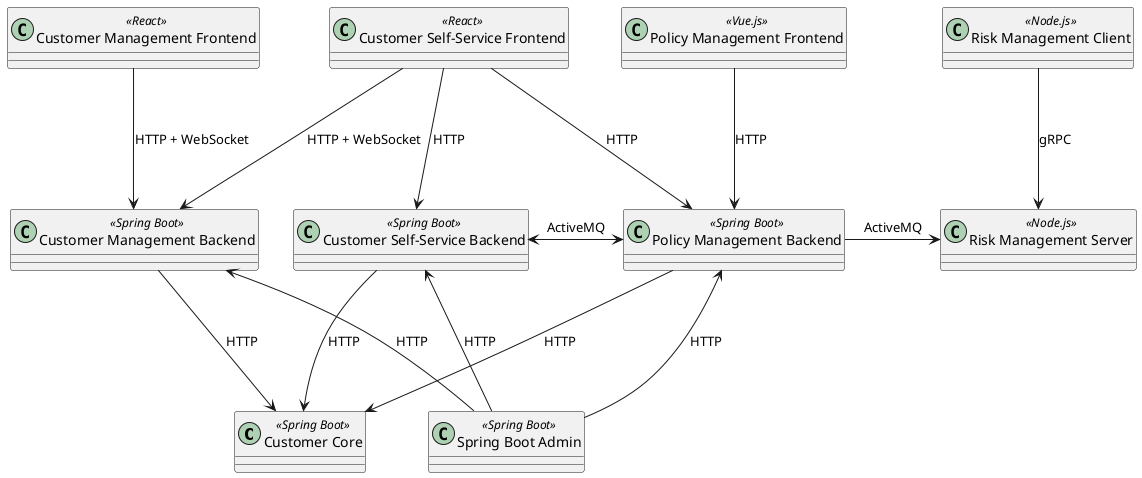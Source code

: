 @startuml

class "Customer Core" as CC <<Spring Boot>>
class "Customer Management Backend" as CMB <<Spring Boot>>
class "Customer Management Frontend" as CMF <<React>>
class "Customer Self-Service Backend" as CCB <<Spring Boot>>
class "Customer Self-Service Frontend" as CCF <<React>>
class "Policy Management Backend" as PMB <<Spring Boot>>
class "Policy Management Frontend" as PMF <<Vue.js>>
class "Risk Management Server" as RMS <<Node.js>>
class "Risk Management Client" as RMC <<Node.js>>
class "Spring Boot Admin" as SBA <<Spring Boot>>

PMB -down--> CC : HTTP
CCB -down--> CC : HTTP
CMB -down--> CC : HTTP
CMF -down--> CMB : HTTP + WebSocket
CMF -[hidden]> CCF
CMB -[hidden]> CCB
CCF -down--> CMB : HTTP + WebSocket
CCF -down--> CCB : HTTP
CCF -down--> PMB : HTTP
PMF -down--> PMB : HTTP
RMC -down--> RMS : gRPC  
PMB -right--> RMS : ActiveMQ
CCB <--right--> PMB : ActiveMQ
SBA -up--> CMB : HTTP
SBA -up--> CCB : HTTP
SBA -up--> PMB : HTTP
@enduml